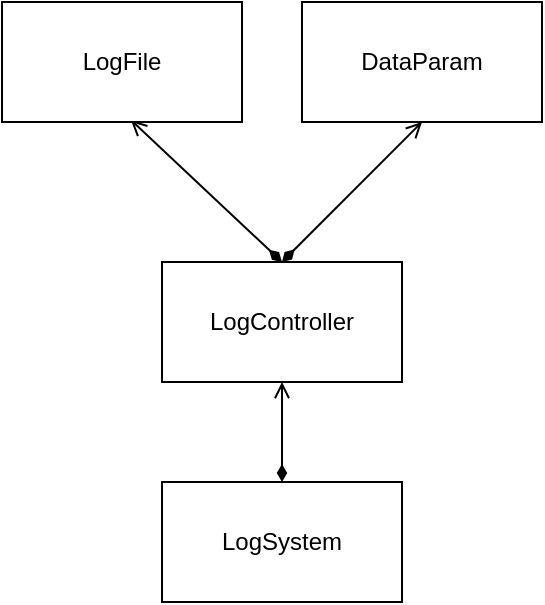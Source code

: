 <mxfile version="24.7.5">
  <diagram name="第 1 页" id="MRzUti_MZBK8tDDPC_a-">
    <mxGraphModel dx="698" dy="470" grid="1" gridSize="10" guides="1" tooltips="1" connect="1" arrows="1" fold="1" page="1" pageScale="1" pageWidth="827" pageHeight="1169" math="0" shadow="0">
      <root>
        <mxCell id="0" />
        <mxCell id="1" parent="0" />
        <mxCell id="6eVGvYixSCLnwYIir9Xo-1" value="DataParam" style="rounded=0;whiteSpace=wrap;html=1;" vertex="1" parent="1">
          <mxGeometry x="370" y="80" width="120" height="60" as="geometry" />
        </mxCell>
        <mxCell id="6eVGvYixSCLnwYIir9Xo-4" style="rounded=0;orthogonalLoop=1;jettySize=auto;html=1;entryX=0.5;entryY=1;entryDx=0;entryDy=0;startArrow=diamondThin;startFill=1;endArrow=open;endFill=0;exitX=0.5;exitY=0;exitDx=0;exitDy=0;" edge="1" parent="1" source="6eVGvYixSCLnwYIir9Xo-2" target="6eVGvYixSCLnwYIir9Xo-1">
          <mxGeometry relative="1" as="geometry" />
        </mxCell>
        <mxCell id="6eVGvYixSCLnwYIir9Xo-11" value="" style="rounded=0;orthogonalLoop=1;jettySize=auto;html=1;startArrow=diamondThin;startFill=1;endArrow=open;endFill=0;exitX=0.5;exitY=0;exitDx=0;exitDy=0;entryX=0.537;entryY=0.983;entryDx=0;entryDy=0;entryPerimeter=0;exitPerimeter=0;" edge="1" parent="1" source="6eVGvYixSCLnwYIir9Xo-2" target="6eVGvYixSCLnwYIir9Xo-5">
          <mxGeometry relative="1" as="geometry" />
        </mxCell>
        <mxCell id="6eVGvYixSCLnwYIir9Xo-2" value="LogController" style="whiteSpace=wrap;html=1;rounded=0;" vertex="1" parent="1">
          <mxGeometry x="300" y="210" width="120" height="60" as="geometry" />
        </mxCell>
        <mxCell id="6eVGvYixSCLnwYIir9Xo-5" value="LogFile" style="whiteSpace=wrap;html=1;rounded=0;" vertex="1" parent="1">
          <mxGeometry x="220" y="80" width="120" height="60" as="geometry" />
        </mxCell>
        <mxCell id="6eVGvYixSCLnwYIir9Xo-9" style="rounded=0;orthogonalLoop=1;jettySize=auto;html=1;entryX=0.5;entryY=1;entryDx=0;entryDy=0;startArrow=diamondThin;startFill=1;endArrow=open;endFill=0;exitX=0.5;exitY=0;exitDx=0;exitDy=0;" edge="1" parent="1" source="6eVGvYixSCLnwYIir9Xo-8" target="6eVGvYixSCLnwYIir9Xo-2">
          <mxGeometry relative="1" as="geometry" />
        </mxCell>
        <mxCell id="6eVGvYixSCLnwYIir9Xo-8" value="LogSystem" style="whiteSpace=wrap;html=1;rounded=0;" vertex="1" parent="1">
          <mxGeometry x="300" y="320" width="120" height="60" as="geometry" />
        </mxCell>
      </root>
    </mxGraphModel>
  </diagram>
</mxfile>
